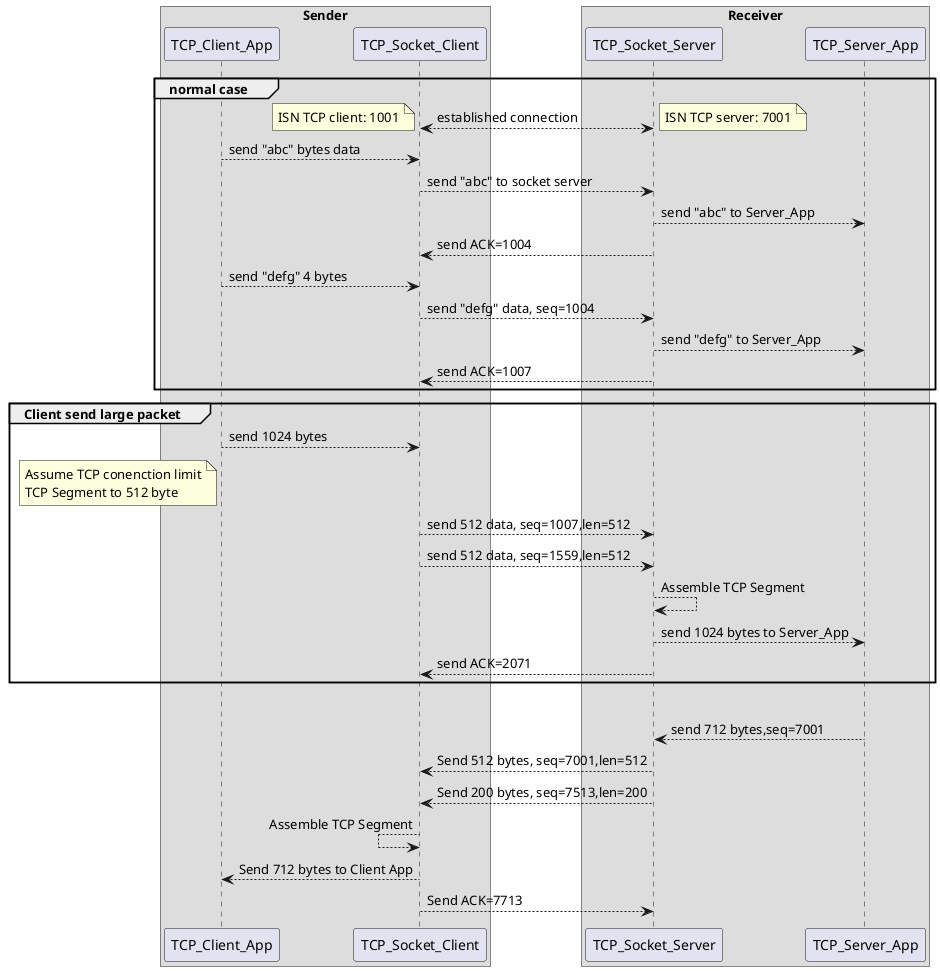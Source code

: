 @startuml
box "Sender"
participant TCP_Client_App
participant TCP_Socket_Client
end box

box "Receiver"
participant TCP_Socket_Server
participant TCP_Server_App
end box

group normal case
TCP_Socket_Client <--> TCP_Socket_Server : established connection
note left: ISN TCP client: 1001
note right: ISN TCP server: 7001
TCP_Client_App --> TCP_Socket_Client : send "abc" bytes data
TCP_Socket_Client --> TCP_Socket_Server : send "abc" to socket server
TCP_Socket_Server --> TCP_Server_App: send "abc" to Server_App
TCP_Socket_Client <-- TCP_Socket_Server: send ACK=1004
TCP_Client_App --> TCP_Socket_Client: send "defg" 4 bytes
TCP_Socket_Client --> TCP_Socket_Server: send "defg" data, seq=1004
TCP_Socket_Server --> TCP_Server_App: send "defg" to Server_App
TCP_Socket_Client <-- TCP_Socket_Server: send ACK=1007
end

group Client send large packet
TCP_Client_App --> TCP_Socket_Client: send 1024 bytes
note left of TCP_Client_App
Assume TCP conenction limit
TCP Segment to 512 byte
end note
TCP_Socket_Client --> TCP_Socket_Server: send 512 data, seq=1007,len=512
TCP_Socket_Client --> TCP_Socket_Server: send 512 data, seq=1559,len=512
TCP_Socket_Server --> TCP_Socket_Server: Assemble TCP Segment
TCP_Socket_Server --> TCP_Server_App: send 1024 bytes to Server_App
TCP_Socket_Client <-- TCP_Socket_Server: send ACK=2071
end
group server send large packet
TCP_Socket_Server <-- TCP_Server_App: send 712 bytes,seq=7001
TCP_Socket_Client <-- TCP_Socket_Server: Send 512 bytes, seq=7001,len=512
TCP_Socket_Client <-- TCP_Socket_Server: Send 200 bytes, seq=7513,len=200
TCP_Socket_Client <-- TCP_Socket_Client: Assemble TCP Segment
TCP_Client_App    <-- TCP_Socket_Client: Send 712 bytes to Client App
TCP_Socket_Client --> TCP_Socket_Server: Send ACK=7713
@enduml